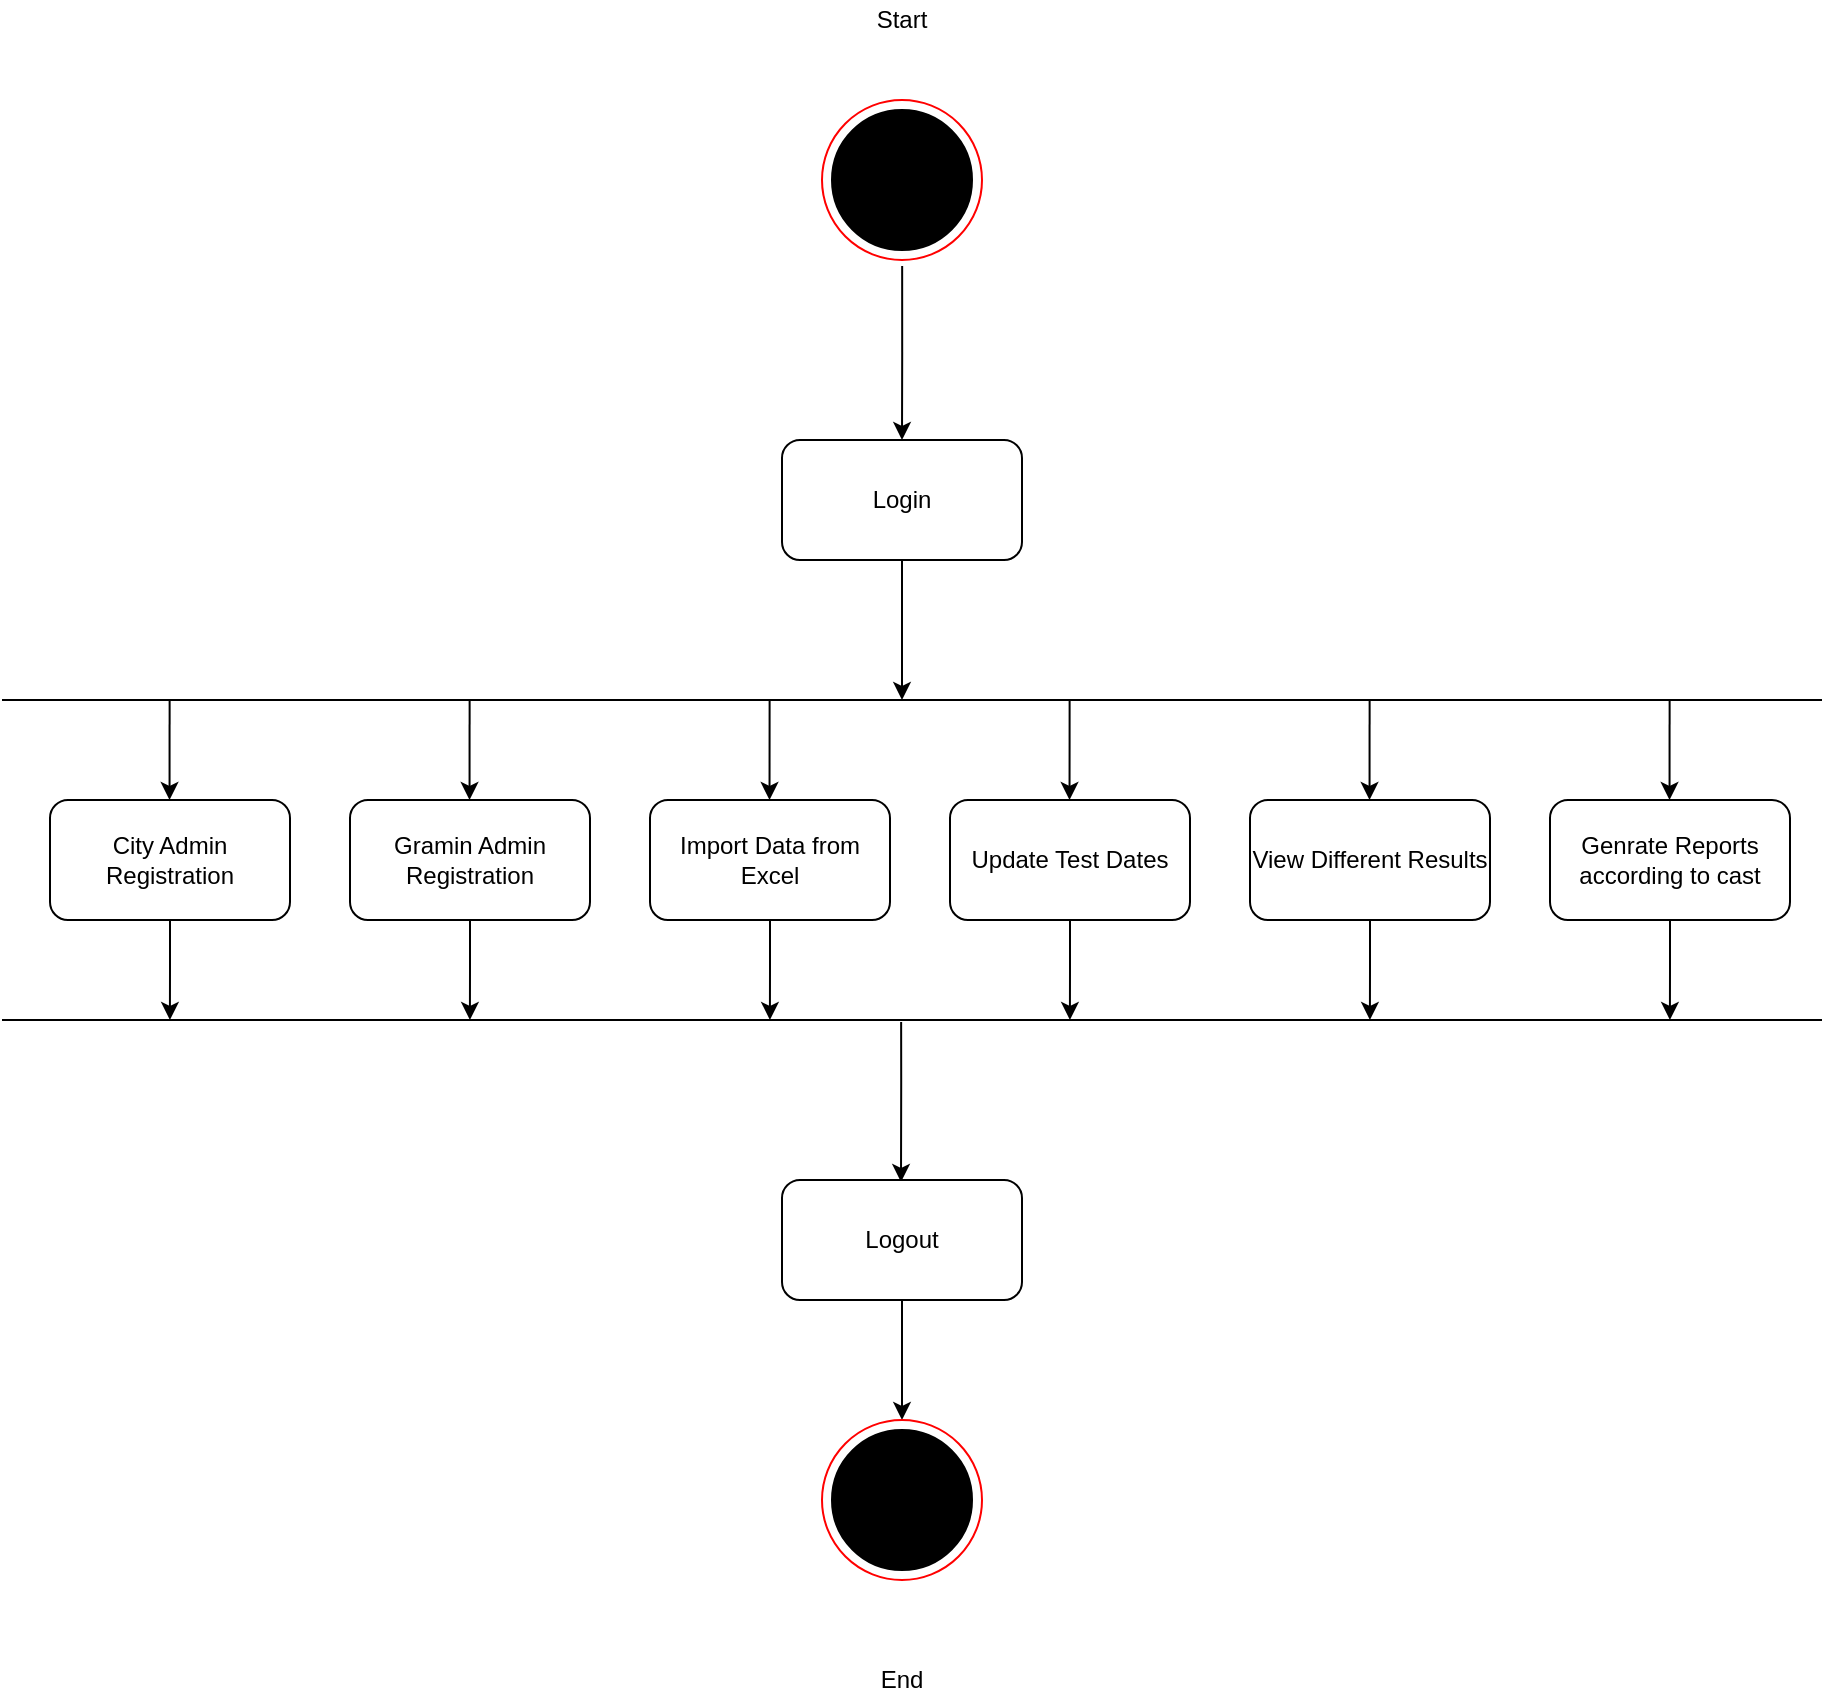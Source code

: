 <mxfile version="14.5.1" type="device"><diagram id="eWVDW9PMhtJK5KiJzz6c" name="Page-1"><mxGraphModel dx="1346" dy="645" grid="1" gridSize="10" guides="1" tooltips="1" connect="1" arrows="1" fold="1" page="1" pageScale="1" pageWidth="850" pageHeight="1100" math="0" shadow="0"><root><mxCell id="0"/><mxCell id="1" parent="0"/><mxCell id="FTjyazU6XA8H0HytyBsf-12" value="" style="group" parent="1" vertex="1" connectable="0"><mxGeometry x="410" y="100" width="80" height="80" as="geometry"/></mxCell><mxCell id="FTjyazU6XA8H0HytyBsf-13" value="" style="ellipse;whiteSpace=wrap;html=1;aspect=fixed;strokeColor=#FF0000;" parent="FTjyazU6XA8H0HytyBsf-12" vertex="1"><mxGeometry width="80" height="80" as="geometry"/></mxCell><mxCell id="FTjyazU6XA8H0HytyBsf-14" value="" style="ellipse;whiteSpace=wrap;html=1;aspect=fixed;fillColor=#000000;" parent="FTjyazU6XA8H0HytyBsf-12" vertex="1"><mxGeometry x="5" y="5" width="70" height="70" as="geometry"/></mxCell><mxCell id="FTjyazU6XA8H0HytyBsf-15" value="Start" style="text;html=1;strokeColor=none;fillColor=none;align=center;verticalAlign=middle;whiteSpace=wrap;rounded=0;" parent="1" vertex="1"><mxGeometry x="430" y="50" width="40" height="20" as="geometry"/></mxCell><mxCell id="FTjyazU6XA8H0HytyBsf-16" style="edgeStyle=orthogonalEdgeStyle;rounded=0;orthogonalLoop=1;jettySize=auto;html=1;exitX=0.5;exitY=1;exitDx=0;exitDy=0;" parent="1" source="FTjyazU6XA8H0HytyBsf-17" edge="1"><mxGeometry relative="1" as="geometry"><mxPoint x="450" y="400" as="targetPoint"/></mxGeometry></mxCell><mxCell id="FTjyazU6XA8H0HytyBsf-17" value="Login" style="rounded=1;whiteSpace=wrap;html=1;" parent="1" vertex="1"><mxGeometry x="390" y="270" width="120" height="60" as="geometry"/></mxCell><mxCell id="FTjyazU6XA8H0HytyBsf-18" value="" style="endArrow=none;html=1;" parent="1" edge="1"><mxGeometry width="50" height="50" relative="1" as="geometry"><mxPoint y="400" as="sourcePoint"/><mxPoint x="910" y="400" as="targetPoint"/></mxGeometry></mxCell><mxCell id="FTjyazU6XA8H0HytyBsf-19" style="edgeStyle=orthogonalEdgeStyle;rounded=0;orthogonalLoop=1;jettySize=auto;html=1;exitX=0.5;exitY=1;exitDx=0;exitDy=0;" parent="1" source="FTjyazU6XA8H0HytyBsf-20" edge="1"><mxGeometry relative="1" as="geometry"><mxPoint x="83.952" y="560" as="targetPoint"/></mxGeometry></mxCell><mxCell id="FTjyazU6XA8H0HytyBsf-20" value="City Admin&lt;br&gt;Registration" style="rounded=1;whiteSpace=wrap;html=1;" parent="1" vertex="1"><mxGeometry x="24" y="450" width="120" height="60" as="geometry"/></mxCell><mxCell id="FTjyazU6XA8H0HytyBsf-21" style="edgeStyle=orthogonalEdgeStyle;rounded=0;orthogonalLoop=1;jettySize=auto;html=1;exitX=0.5;exitY=1;exitDx=0;exitDy=0;" parent="1" source="FTjyazU6XA8H0HytyBsf-22" edge="1"><mxGeometry relative="1" as="geometry"><mxPoint x="233.952" y="560" as="targetPoint"/></mxGeometry></mxCell><mxCell id="FTjyazU6XA8H0HytyBsf-22" value="Gramin Admin&lt;br&gt;Registration" style="rounded=1;whiteSpace=wrap;html=1;" parent="1" vertex="1"><mxGeometry x="174" y="450" width="120" height="60" as="geometry"/></mxCell><mxCell id="FTjyazU6XA8H0HytyBsf-23" style="edgeStyle=orthogonalEdgeStyle;rounded=0;orthogonalLoop=1;jettySize=auto;html=1;exitX=0.5;exitY=1;exitDx=0;exitDy=0;" parent="1" source="FTjyazU6XA8H0HytyBsf-24" edge="1"><mxGeometry relative="1" as="geometry"><mxPoint x="383.952" y="560" as="targetPoint"/></mxGeometry></mxCell><mxCell id="FTjyazU6XA8H0HytyBsf-24" value="Import Data from Excel" style="rounded=1;whiteSpace=wrap;html=1;" parent="1" vertex="1"><mxGeometry x="324" y="450" width="120" height="60" as="geometry"/></mxCell><mxCell id="FTjyazU6XA8H0HytyBsf-25" style="edgeStyle=orthogonalEdgeStyle;rounded=0;orthogonalLoop=1;jettySize=auto;html=1;exitX=0.5;exitY=1;exitDx=0;exitDy=0;" parent="1" source="FTjyazU6XA8H0HytyBsf-26" edge="1"><mxGeometry relative="1" as="geometry"><mxPoint x="533.952" y="560" as="targetPoint"/></mxGeometry></mxCell><mxCell id="FTjyazU6XA8H0HytyBsf-26" value="Update Test Dates" style="rounded=1;whiteSpace=wrap;html=1;" parent="1" vertex="1"><mxGeometry x="474" y="450" width="120" height="60" as="geometry"/></mxCell><mxCell id="FTjyazU6XA8H0HytyBsf-27" style="edgeStyle=orthogonalEdgeStyle;rounded=0;orthogonalLoop=1;jettySize=auto;html=1;exitX=0.5;exitY=1;exitDx=0;exitDy=0;" parent="1" source="FTjyazU6XA8H0HytyBsf-28" edge="1"><mxGeometry relative="1" as="geometry"><mxPoint x="683.952" y="560" as="targetPoint"/></mxGeometry></mxCell><mxCell id="FTjyazU6XA8H0HytyBsf-28" value="View Different Results" style="rounded=1;whiteSpace=wrap;html=1;" parent="1" vertex="1"><mxGeometry x="624" y="450" width="120" height="60" as="geometry"/></mxCell><mxCell id="FTjyazU6XA8H0HytyBsf-29" style="edgeStyle=orthogonalEdgeStyle;rounded=0;orthogonalLoop=1;jettySize=auto;html=1;exitX=0.5;exitY=1;exitDx=0;exitDy=0;" parent="1" source="FTjyazU6XA8H0HytyBsf-30" edge="1"><mxGeometry relative="1" as="geometry"><mxPoint x="833.952" y="560" as="targetPoint"/></mxGeometry></mxCell><mxCell id="FTjyazU6XA8H0HytyBsf-30" value="Genrate Reports according to cast" style="rounded=1;whiteSpace=wrap;html=1;" parent="1" vertex="1"><mxGeometry x="774" y="450" width="120" height="60" as="geometry"/></mxCell><mxCell id="FTjyazU6XA8H0HytyBsf-31" value="" style="endArrow=none;html=1;" parent="1" edge="1"><mxGeometry width="50" height="50" relative="1" as="geometry"><mxPoint y="560" as="sourcePoint"/><mxPoint x="910" y="560" as="targetPoint"/></mxGeometry></mxCell><mxCell id="FTjyazU6XA8H0HytyBsf-32" style="edgeStyle=orthogonalEdgeStyle;rounded=0;orthogonalLoop=1;jettySize=auto;html=1;entryX=0.5;entryY=0;entryDx=0;entryDy=0;exitX=0.501;exitY=1.037;exitDx=0;exitDy=0;exitPerimeter=0;" parent="1" source="FTjyazU6XA8H0HytyBsf-13" target="FTjyazU6XA8H0HytyBsf-17" edge="1"><mxGeometry relative="1" as="geometry"><mxPoint x="450" y="180" as="sourcePoint"/><Array as="points"><mxPoint x="450" y="226"/><mxPoint x="450" y="226"/></Array></mxGeometry></mxCell><mxCell id="FTjyazU6XA8H0HytyBsf-33" style="edgeStyle=orthogonalEdgeStyle;rounded=0;orthogonalLoop=1;jettySize=auto;html=1;exitX=0.5;exitY=1;exitDx=0;exitDy=0;" parent="1" edge="1"><mxGeometry relative="1" as="geometry"><mxPoint x="83.762" y="450" as="targetPoint"/><mxPoint x="83.81" y="400" as="sourcePoint"/></mxGeometry></mxCell><mxCell id="FTjyazU6XA8H0HytyBsf-34" style="edgeStyle=orthogonalEdgeStyle;rounded=0;orthogonalLoop=1;jettySize=auto;html=1;exitX=0.5;exitY=1;exitDx=0;exitDy=0;" parent="1" edge="1"><mxGeometry relative="1" as="geometry"><mxPoint x="233.762" y="450" as="targetPoint"/><mxPoint x="233.81" y="400" as="sourcePoint"/></mxGeometry></mxCell><mxCell id="FTjyazU6XA8H0HytyBsf-35" style="edgeStyle=orthogonalEdgeStyle;rounded=0;orthogonalLoop=1;jettySize=auto;html=1;exitX=0.5;exitY=1;exitDx=0;exitDy=0;" parent="1" edge="1"><mxGeometry relative="1" as="geometry"><mxPoint x="383.762" y="450" as="targetPoint"/><mxPoint x="383.81" y="400" as="sourcePoint"/><Array as="points"><mxPoint x="383.76" y="410"/><mxPoint x="383.76" y="410"/></Array></mxGeometry></mxCell><mxCell id="FTjyazU6XA8H0HytyBsf-36" style="edgeStyle=orthogonalEdgeStyle;rounded=0;orthogonalLoop=1;jettySize=auto;html=1;exitX=0.5;exitY=1;exitDx=0;exitDy=0;" parent="1" edge="1"><mxGeometry relative="1" as="geometry"><mxPoint x="533.762" y="450" as="targetPoint"/><mxPoint x="533.81" y="400" as="sourcePoint"/><Array as="points"><mxPoint x="533.76" y="420"/><mxPoint x="533.76" y="420"/></Array></mxGeometry></mxCell><mxCell id="FTjyazU6XA8H0HytyBsf-37" style="edgeStyle=orthogonalEdgeStyle;rounded=0;orthogonalLoop=1;jettySize=auto;html=1;exitX=0.5;exitY=1;exitDx=0;exitDy=0;" parent="1" edge="1"><mxGeometry relative="1" as="geometry"><mxPoint x="683.762" y="450" as="targetPoint"/><mxPoint x="683.81" y="400" as="sourcePoint"/></mxGeometry></mxCell><mxCell id="FTjyazU6XA8H0HytyBsf-38" style="edgeStyle=orthogonalEdgeStyle;rounded=0;orthogonalLoop=1;jettySize=auto;html=1;exitX=0.5;exitY=1;exitDx=0;exitDy=0;" parent="1" edge="1"><mxGeometry relative="1" as="geometry"><mxPoint x="833.762" y="450" as="targetPoint"/><mxPoint x="833.81" y="400" as="sourcePoint"/></mxGeometry></mxCell><mxCell id="FTjyazU6XA8H0HytyBsf-39" style="edgeStyle=orthogonalEdgeStyle;rounded=0;orthogonalLoop=1;jettySize=auto;html=1;" parent="1" edge="1"><mxGeometry relative="1" as="geometry"><mxPoint x="449.502" y="641" as="targetPoint"/><mxPoint x="449.57" y="561" as="sourcePoint"/><Array as="points"><mxPoint x="449.57" y="591"/><mxPoint x="449.57" y="591"/></Array></mxGeometry></mxCell><mxCell id="FTjyazU6XA8H0HytyBsf-40" style="edgeStyle=orthogonalEdgeStyle;rounded=0;orthogonalLoop=1;jettySize=auto;html=1;exitX=0.5;exitY=1;exitDx=0;exitDy=0;entryX=0.5;entryY=0;entryDx=0;entryDy=0;" parent="1" source="FTjyazU6XA8H0HytyBsf-41" target="FTjyazU6XA8H0HytyBsf-43" edge="1"><mxGeometry relative="1" as="geometry"/></mxCell><mxCell id="FTjyazU6XA8H0HytyBsf-41" value="Logout" style="rounded=1;whiteSpace=wrap;html=1;" parent="1" vertex="1"><mxGeometry x="390" y="640" width="120" height="60" as="geometry"/></mxCell><mxCell id="FTjyazU6XA8H0HytyBsf-42" value="" style="group" parent="1" vertex="1" connectable="0"><mxGeometry x="410" y="760" width="80" height="80" as="geometry"/></mxCell><mxCell id="FTjyazU6XA8H0HytyBsf-43" value="" style="ellipse;whiteSpace=wrap;html=1;aspect=fixed;strokeColor=#FF0000;" parent="FTjyazU6XA8H0HytyBsf-42" vertex="1"><mxGeometry width="80" height="80" as="geometry"/></mxCell><mxCell id="FTjyazU6XA8H0HytyBsf-44" value="" style="ellipse;whiteSpace=wrap;html=1;aspect=fixed;fillColor=#000000;" parent="FTjyazU6XA8H0HytyBsf-42" vertex="1"><mxGeometry x="5" y="5" width="70" height="70" as="geometry"/></mxCell><mxCell id="FTjyazU6XA8H0HytyBsf-45" value="End" style="text;html=1;strokeColor=none;fillColor=none;align=center;verticalAlign=middle;whiteSpace=wrap;rounded=0;" parent="1" vertex="1"><mxGeometry x="430" y="880" width="40" height="20" as="geometry"/></mxCell></root></mxGraphModel></diagram></mxfile>